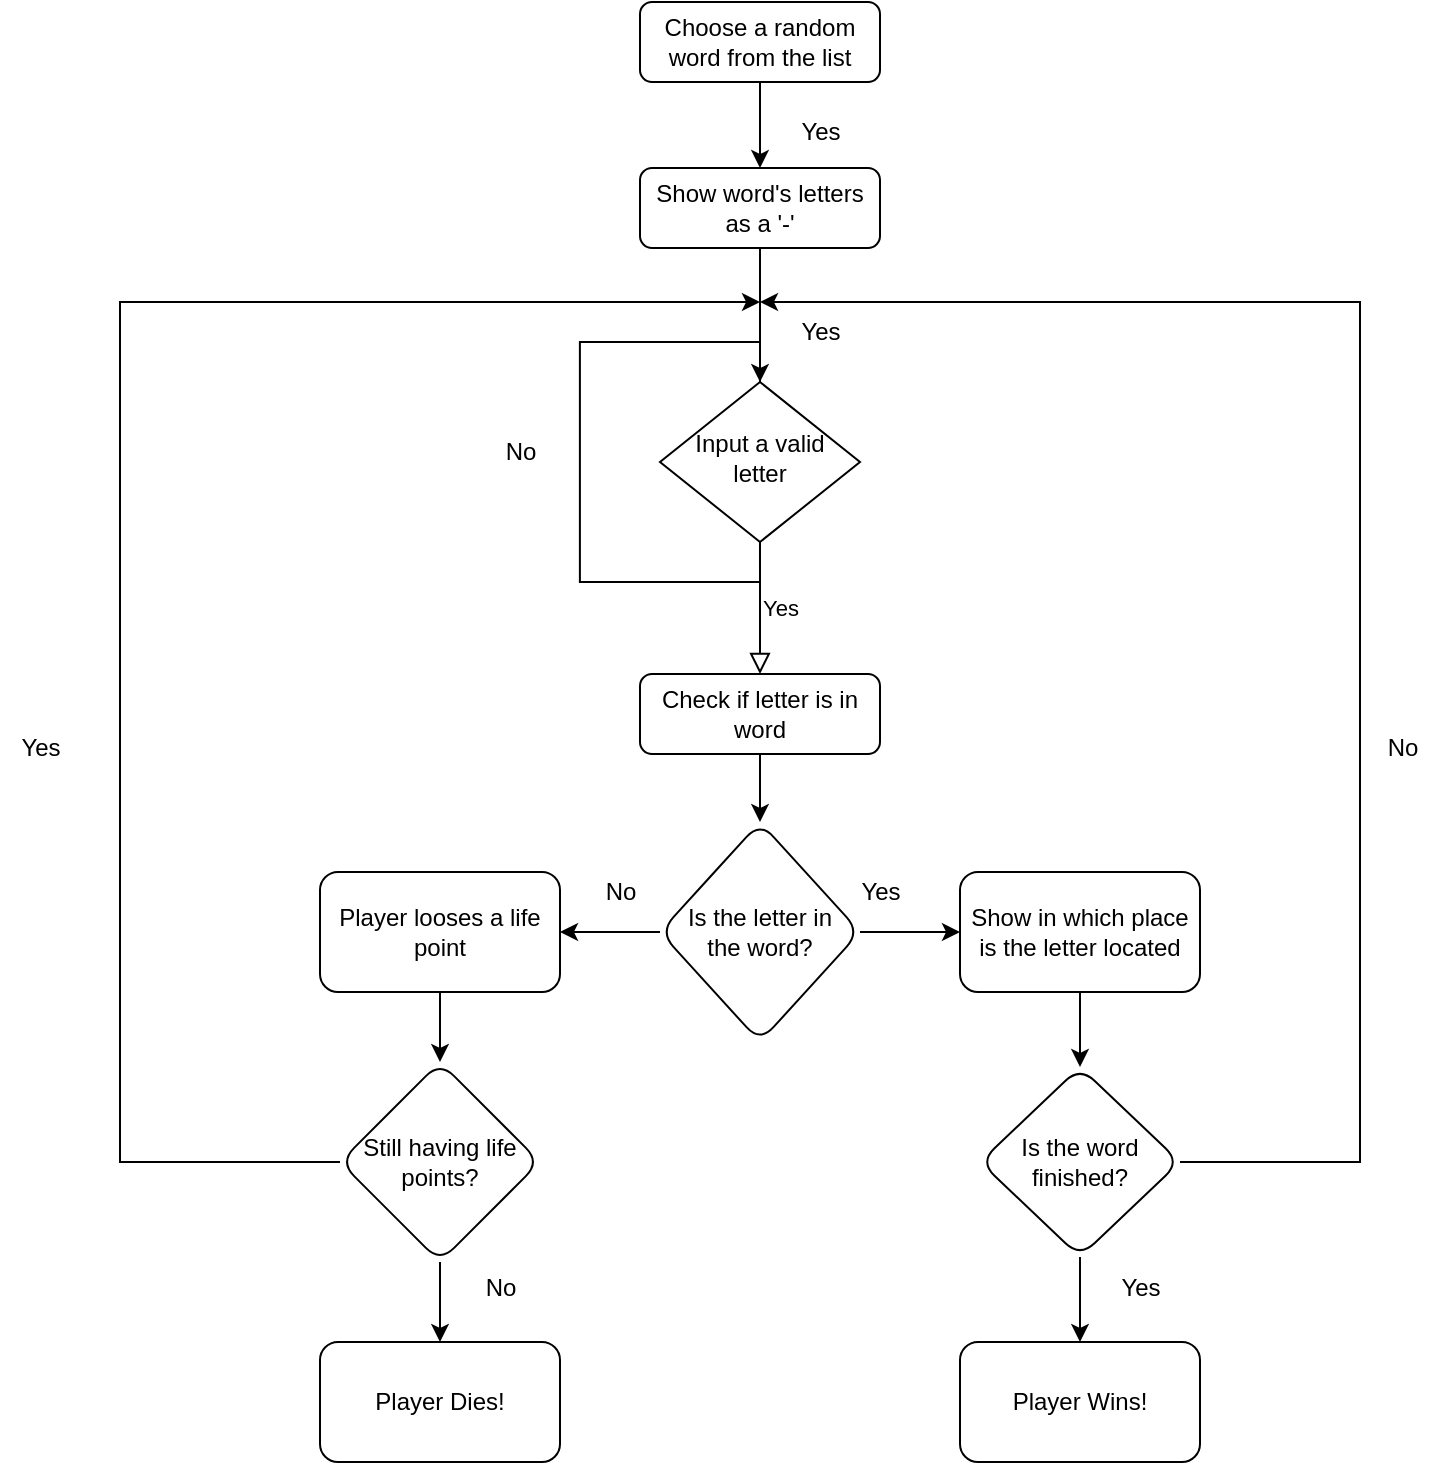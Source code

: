 <mxfile version="22.1.0" type="github">
  <diagram id="C5RBs43oDa-KdzZeNtuy" name="Page-1">
    <mxGraphModel dx="1161" dy="638" grid="1" gridSize="10" guides="1" tooltips="1" connect="1" arrows="1" fold="1" page="1" pageScale="1" pageWidth="827" pageHeight="1169" math="0" shadow="0">
      <root>
        <mxCell id="WIyWlLk6GJQsqaUBKTNV-0" />
        <mxCell id="WIyWlLk6GJQsqaUBKTNV-1" parent="WIyWlLk6GJQsqaUBKTNV-0" />
        <mxCell id="9N3kZkyaygAFgJH1Zinq-3" value="" style="edgeStyle=orthogonalEdgeStyle;rounded=0;orthogonalLoop=1;jettySize=auto;html=1;" edge="1" parent="WIyWlLk6GJQsqaUBKTNV-1" source="WIyWlLk6GJQsqaUBKTNV-3" target="9N3kZkyaygAFgJH1Zinq-1">
          <mxGeometry relative="1" as="geometry" />
        </mxCell>
        <mxCell id="WIyWlLk6GJQsqaUBKTNV-3" value="Choose a random word from the list" style="rounded=1;whiteSpace=wrap;html=1;fontSize=12;glass=0;strokeWidth=1;shadow=0;" parent="WIyWlLk6GJQsqaUBKTNV-1" vertex="1">
          <mxGeometry x="370" width="120" height="40" as="geometry" />
        </mxCell>
        <mxCell id="WIyWlLk6GJQsqaUBKTNV-9" value="Yes" style="edgeStyle=orthogonalEdgeStyle;rounded=0;html=1;jettySize=auto;orthogonalLoop=1;fontSize=11;endArrow=block;endFill=0;endSize=8;strokeWidth=1;shadow=0;labelBackgroundColor=none;" parent="WIyWlLk6GJQsqaUBKTNV-1" source="WIyWlLk6GJQsqaUBKTNV-10" target="WIyWlLk6GJQsqaUBKTNV-12" edge="1">
          <mxGeometry y="10" relative="1" as="geometry">
            <mxPoint as="offset" />
          </mxGeometry>
        </mxCell>
        <mxCell id="9N3kZkyaygAFgJH1Zinq-9" value="" style="edgeStyle=orthogonalEdgeStyle;rounded=0;orthogonalLoop=1;jettySize=auto;html=1;entryX=0.5;entryY=0;entryDx=0;entryDy=0;" edge="1" parent="WIyWlLk6GJQsqaUBKTNV-1">
          <mxGeometry relative="1" as="geometry">
            <mxPoint x="430.004" y="190.028" as="sourcePoint" />
            <mxPoint x="429.97" y="190" as="targetPoint" />
            <Array as="points">
              <mxPoint x="429.97" y="170" />
              <mxPoint x="339.97" y="170" />
              <mxPoint x="339.97" y="290" />
              <mxPoint x="429.97" y="290" />
            </Array>
          </mxGeometry>
        </mxCell>
        <mxCell id="WIyWlLk6GJQsqaUBKTNV-10" value="Input a valid letter" style="rhombus;whiteSpace=wrap;html=1;shadow=0;fontFamily=Helvetica;fontSize=12;align=center;strokeWidth=1;spacing=6;spacingTop=-4;" parent="WIyWlLk6GJQsqaUBKTNV-1" vertex="1">
          <mxGeometry x="380" y="190" width="100" height="80" as="geometry" />
        </mxCell>
        <mxCell id="9N3kZkyaygAFgJH1Zinq-13" value="" style="edgeStyle=orthogonalEdgeStyle;rounded=0;orthogonalLoop=1;jettySize=auto;html=1;" edge="1" parent="WIyWlLk6GJQsqaUBKTNV-1" source="WIyWlLk6GJQsqaUBKTNV-12" target="9N3kZkyaygAFgJH1Zinq-12">
          <mxGeometry relative="1" as="geometry" />
        </mxCell>
        <mxCell id="WIyWlLk6GJQsqaUBKTNV-12" value="Check if letter is in word" style="rounded=1;whiteSpace=wrap;html=1;fontSize=12;glass=0;strokeWidth=1;shadow=0;" parent="WIyWlLk6GJQsqaUBKTNV-1" vertex="1">
          <mxGeometry x="370" y="336" width="120" height="40" as="geometry" />
        </mxCell>
        <mxCell id="9N3kZkyaygAFgJH1Zinq-7" value="" style="edgeStyle=orthogonalEdgeStyle;rounded=0;orthogonalLoop=1;jettySize=auto;html=1;" edge="1" parent="WIyWlLk6GJQsqaUBKTNV-1" source="9N3kZkyaygAFgJH1Zinq-1" target="WIyWlLk6GJQsqaUBKTNV-10">
          <mxGeometry relative="1" as="geometry" />
        </mxCell>
        <mxCell id="9N3kZkyaygAFgJH1Zinq-1" value="Show word&#39;s letters as a &#39;-&#39;" style="whiteSpace=wrap;html=1;rounded=1;glass=0;strokeWidth=1;shadow=0;" vertex="1" parent="WIyWlLk6GJQsqaUBKTNV-1">
          <mxGeometry x="370" y="83" width="120" height="40" as="geometry" />
        </mxCell>
        <mxCell id="9N3kZkyaygAFgJH1Zinq-5" value="Yes" style="text;html=1;align=center;verticalAlign=middle;resizable=0;points=[];autosize=1;strokeColor=none;fillColor=none;" vertex="1" parent="WIyWlLk6GJQsqaUBKTNV-1">
          <mxGeometry x="440" y="150" width="40" height="30" as="geometry" />
        </mxCell>
        <mxCell id="9N3kZkyaygAFgJH1Zinq-10" value="Yes" style="text;html=1;align=center;verticalAlign=middle;resizable=0;points=[];autosize=1;strokeColor=none;fillColor=none;" vertex="1" parent="WIyWlLk6GJQsqaUBKTNV-1">
          <mxGeometry x="440" y="50" width="40" height="30" as="geometry" />
        </mxCell>
        <mxCell id="9N3kZkyaygAFgJH1Zinq-11" value="No" style="text;html=1;align=center;verticalAlign=middle;resizable=0;points=[];autosize=1;strokeColor=none;fillColor=none;" vertex="1" parent="WIyWlLk6GJQsqaUBKTNV-1">
          <mxGeometry x="290" y="210" width="40" height="30" as="geometry" />
        </mxCell>
        <mxCell id="9N3kZkyaygAFgJH1Zinq-15" value="" style="edgeStyle=orthogonalEdgeStyle;rounded=0;orthogonalLoop=1;jettySize=auto;html=1;" edge="1" parent="WIyWlLk6GJQsqaUBKTNV-1" source="9N3kZkyaygAFgJH1Zinq-12" target="9N3kZkyaygAFgJH1Zinq-14">
          <mxGeometry relative="1" as="geometry" />
        </mxCell>
        <mxCell id="9N3kZkyaygAFgJH1Zinq-17" value="" style="edgeStyle=orthogonalEdgeStyle;rounded=0;orthogonalLoop=1;jettySize=auto;html=1;" edge="1" parent="WIyWlLk6GJQsqaUBKTNV-1" source="9N3kZkyaygAFgJH1Zinq-12" target="9N3kZkyaygAFgJH1Zinq-16">
          <mxGeometry relative="1" as="geometry" />
        </mxCell>
        <mxCell id="9N3kZkyaygAFgJH1Zinq-12" value="Is the letter in &lt;br&gt;the word?" style="rhombus;whiteSpace=wrap;html=1;rounded=1;glass=0;strokeWidth=1;shadow=0;" vertex="1" parent="WIyWlLk6GJQsqaUBKTNV-1">
          <mxGeometry x="380" y="410" width="100" height="110" as="geometry" />
        </mxCell>
        <mxCell id="9N3kZkyaygAFgJH1Zinq-23" value="" style="edgeStyle=orthogonalEdgeStyle;rounded=0;orthogonalLoop=1;jettySize=auto;html=1;" edge="1" parent="WIyWlLk6GJQsqaUBKTNV-1" source="9N3kZkyaygAFgJH1Zinq-14" target="9N3kZkyaygAFgJH1Zinq-22">
          <mxGeometry relative="1" as="geometry" />
        </mxCell>
        <mxCell id="9N3kZkyaygAFgJH1Zinq-14" value="Player looses a life point" style="whiteSpace=wrap;html=1;rounded=1;glass=0;strokeWidth=1;shadow=0;" vertex="1" parent="WIyWlLk6GJQsqaUBKTNV-1">
          <mxGeometry x="210" y="435" width="120" height="60" as="geometry" />
        </mxCell>
        <mxCell id="9N3kZkyaygAFgJH1Zinq-30" value="" style="edgeStyle=orthogonalEdgeStyle;rounded=0;orthogonalLoop=1;jettySize=auto;html=1;" edge="1" parent="WIyWlLk6GJQsqaUBKTNV-1" source="9N3kZkyaygAFgJH1Zinq-16" target="9N3kZkyaygAFgJH1Zinq-29">
          <mxGeometry relative="1" as="geometry" />
        </mxCell>
        <mxCell id="9N3kZkyaygAFgJH1Zinq-16" value="Show in which place is the letter located" style="whiteSpace=wrap;html=1;rounded=1;glass=0;strokeWidth=1;shadow=0;" vertex="1" parent="WIyWlLk6GJQsqaUBKTNV-1">
          <mxGeometry x="530" y="435" width="120" height="60" as="geometry" />
        </mxCell>
        <mxCell id="9N3kZkyaygAFgJH1Zinq-18" value="No" style="text;html=1;align=center;verticalAlign=middle;resizable=0;points=[];autosize=1;strokeColor=none;fillColor=none;" vertex="1" parent="WIyWlLk6GJQsqaUBKTNV-1">
          <mxGeometry x="340" y="430" width="40" height="30" as="geometry" />
        </mxCell>
        <mxCell id="9N3kZkyaygAFgJH1Zinq-19" value="Yes" style="text;html=1;align=center;verticalAlign=middle;resizable=0;points=[];autosize=1;strokeColor=none;fillColor=none;" vertex="1" parent="WIyWlLk6GJQsqaUBKTNV-1">
          <mxGeometry x="470" y="430" width="40" height="30" as="geometry" />
        </mxCell>
        <mxCell id="9N3kZkyaygAFgJH1Zinq-27" value="" style="edgeStyle=orthogonalEdgeStyle;rounded=0;orthogonalLoop=1;jettySize=auto;html=1;" edge="1" parent="WIyWlLk6GJQsqaUBKTNV-1" source="9N3kZkyaygAFgJH1Zinq-22" target="9N3kZkyaygAFgJH1Zinq-26">
          <mxGeometry relative="1" as="geometry" />
        </mxCell>
        <mxCell id="9N3kZkyaygAFgJH1Zinq-37" style="edgeStyle=orthogonalEdgeStyle;rounded=0;orthogonalLoop=1;jettySize=auto;html=1;" edge="1" parent="WIyWlLk6GJQsqaUBKTNV-1" source="9N3kZkyaygAFgJH1Zinq-22">
          <mxGeometry relative="1" as="geometry">
            <mxPoint x="430" y="150" as="targetPoint" />
            <Array as="points">
              <mxPoint x="110" y="580" />
              <mxPoint x="110" y="150" />
            </Array>
          </mxGeometry>
        </mxCell>
        <mxCell id="9N3kZkyaygAFgJH1Zinq-22" value="Still having life points?" style="rhombus;whiteSpace=wrap;html=1;rounded=1;glass=0;strokeWidth=1;shadow=0;" vertex="1" parent="WIyWlLk6GJQsqaUBKTNV-1">
          <mxGeometry x="220" y="530" width="100" height="100" as="geometry" />
        </mxCell>
        <mxCell id="9N3kZkyaygAFgJH1Zinq-26" value="Player Dies!" style="whiteSpace=wrap;html=1;rounded=1;glass=0;strokeWidth=1;shadow=0;" vertex="1" parent="WIyWlLk6GJQsqaUBKTNV-1">
          <mxGeometry x="210" y="670" width="120" height="60" as="geometry" />
        </mxCell>
        <mxCell id="9N3kZkyaygAFgJH1Zinq-28" value="No" style="text;html=1;align=center;verticalAlign=middle;resizable=0;points=[];autosize=1;strokeColor=none;fillColor=none;" vertex="1" parent="WIyWlLk6GJQsqaUBKTNV-1">
          <mxGeometry x="280" y="627.5" width="40" height="30" as="geometry" />
        </mxCell>
        <mxCell id="9N3kZkyaygAFgJH1Zinq-32" value="" style="edgeStyle=orthogonalEdgeStyle;rounded=0;orthogonalLoop=1;jettySize=auto;html=1;" edge="1" parent="WIyWlLk6GJQsqaUBKTNV-1" source="9N3kZkyaygAFgJH1Zinq-29" target="9N3kZkyaygAFgJH1Zinq-31">
          <mxGeometry relative="1" as="geometry" />
        </mxCell>
        <mxCell id="9N3kZkyaygAFgJH1Zinq-40" style="edgeStyle=orthogonalEdgeStyle;rounded=0;orthogonalLoop=1;jettySize=auto;html=1;" edge="1" parent="WIyWlLk6GJQsqaUBKTNV-1" source="9N3kZkyaygAFgJH1Zinq-29">
          <mxGeometry relative="1" as="geometry">
            <mxPoint x="430" y="150" as="targetPoint" />
            <Array as="points">
              <mxPoint x="730" y="580" />
              <mxPoint x="730" y="150" />
            </Array>
          </mxGeometry>
        </mxCell>
        <mxCell id="9N3kZkyaygAFgJH1Zinq-29" value="Is the word finished?" style="rhombus;whiteSpace=wrap;html=1;rounded=1;glass=0;strokeWidth=1;shadow=0;" vertex="1" parent="WIyWlLk6GJQsqaUBKTNV-1">
          <mxGeometry x="540" y="532.5" width="100" height="95" as="geometry" />
        </mxCell>
        <mxCell id="9N3kZkyaygAFgJH1Zinq-31" value="Player Wins!" style="whiteSpace=wrap;html=1;rounded=1;glass=0;strokeWidth=1;shadow=0;" vertex="1" parent="WIyWlLk6GJQsqaUBKTNV-1">
          <mxGeometry x="530" y="670" width="120" height="60" as="geometry" />
        </mxCell>
        <mxCell id="9N3kZkyaygAFgJH1Zinq-33" value="Yes" style="text;html=1;align=center;verticalAlign=middle;resizable=0;points=[];autosize=1;strokeColor=none;fillColor=none;" vertex="1" parent="WIyWlLk6GJQsqaUBKTNV-1">
          <mxGeometry x="600" y="627.5" width="40" height="30" as="geometry" />
        </mxCell>
        <mxCell id="9N3kZkyaygAFgJH1Zinq-38" value="Yes" style="text;html=1;align=center;verticalAlign=middle;resizable=0;points=[];autosize=1;strokeColor=none;fillColor=none;" vertex="1" parent="WIyWlLk6GJQsqaUBKTNV-1">
          <mxGeometry x="50" y="358" width="40" height="30" as="geometry" />
        </mxCell>
        <mxCell id="9N3kZkyaygAFgJH1Zinq-42" value="No" style="text;html=1;align=center;verticalAlign=middle;resizable=0;points=[];autosize=1;strokeColor=none;fillColor=none;" vertex="1" parent="WIyWlLk6GJQsqaUBKTNV-1">
          <mxGeometry x="731" y="358" width="40" height="30" as="geometry" />
        </mxCell>
      </root>
    </mxGraphModel>
  </diagram>
</mxfile>
